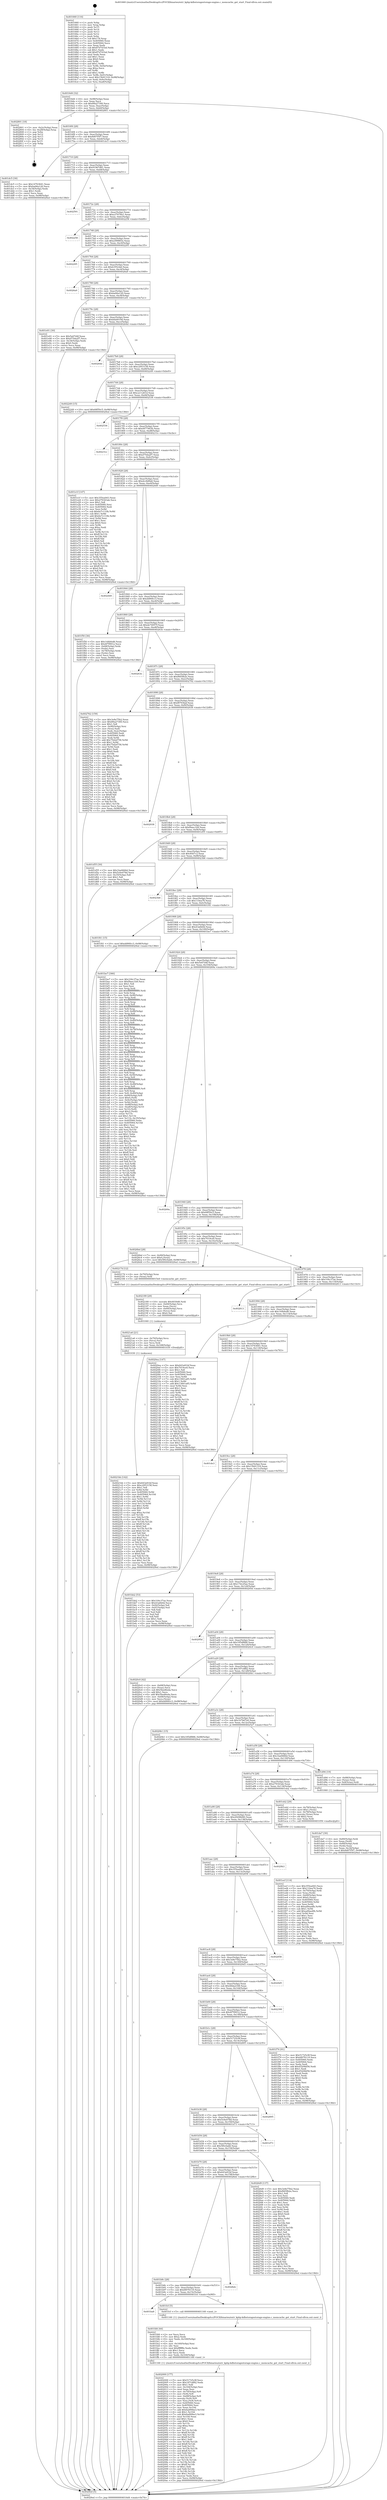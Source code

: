 digraph "0x401660" {
  label = "0x401660 (/mnt/c/Users/mathe/Desktop/tcc/POCII/binaries/extr_kphp-kdbstoragestorage-engine.c_memcache_get_start_Final-ollvm.out::main(0))"
  labelloc = "t"
  node[shape=record]

  Entry [label="",width=0.3,height=0.3,shape=circle,fillcolor=black,style=filled]
  "0x4016d4" [label="{
     0x4016d4 [32]\l
     | [instrs]\l
     &nbsp;&nbsp;0x4016d4 \<+6\>: mov -0x98(%rbp),%eax\l
     &nbsp;&nbsp;0x4016da \<+2\>: mov %eax,%ecx\l
     &nbsp;&nbsp;0x4016dc \<+6\>: sub $0x89a27300,%ecx\l
     &nbsp;&nbsp;0x4016e2 \<+6\>: mov %eax,-0xac(%rbp)\l
     &nbsp;&nbsp;0x4016e8 \<+6\>: mov %ecx,-0xb0(%rbp)\l
     &nbsp;&nbsp;0x4016ee \<+6\>: je 0000000000402801 \<main+0x11a1\>\l
  }"]
  "0x402801" [label="{
     0x402801 [18]\l
     | [instrs]\l
     &nbsp;&nbsp;0x402801 \<+3\>: mov -0x2c(%rbp),%eax\l
     &nbsp;&nbsp;0x402804 \<+4\>: lea -0x28(%rbp),%rsp\l
     &nbsp;&nbsp;0x402808 \<+1\>: pop %rbx\l
     &nbsp;&nbsp;0x402809 \<+2\>: pop %r12\l
     &nbsp;&nbsp;0x40280b \<+2\>: pop %r13\l
     &nbsp;&nbsp;0x40280d \<+2\>: pop %r14\l
     &nbsp;&nbsp;0x40280f \<+2\>: pop %r15\l
     &nbsp;&nbsp;0x402811 \<+1\>: pop %rbp\l
     &nbsp;&nbsp;0x402812 \<+1\>: ret\l
  }"]
  "0x4016f4" [label="{
     0x4016f4 [28]\l
     | [instrs]\l
     &nbsp;&nbsp;0x4016f4 \<+5\>: jmp 00000000004016f9 \<main+0x99\>\l
     &nbsp;&nbsp;0x4016f9 \<+6\>: mov -0xac(%rbp),%eax\l
     &nbsp;&nbsp;0x4016ff \<+5\>: sub $0x8d07f5f7,%eax\l
     &nbsp;&nbsp;0x401704 \<+6\>: mov %eax,-0xb4(%rbp)\l
     &nbsp;&nbsp;0x40170a \<+6\>: je 0000000000401dc5 \<main+0x765\>\l
  }"]
  Exit [label="",width=0.3,height=0.3,shape=circle,fillcolor=black,style=filled,peripheries=2]
  "0x401dc5" [label="{
     0x401dc5 [30]\l
     | [instrs]\l
     &nbsp;&nbsp;0x401dc5 \<+5\>: mov $0x14763641,%eax\l
     &nbsp;&nbsp;0x401dca \<+5\>: mov $0xba06a120,%ecx\l
     &nbsp;&nbsp;0x401dcf \<+3\>: mov -0x34(%rbp),%edx\l
     &nbsp;&nbsp;0x401dd2 \<+3\>: cmp $0x1,%edx\l
     &nbsp;&nbsp;0x401dd5 \<+3\>: cmovl %ecx,%eax\l
     &nbsp;&nbsp;0x401dd8 \<+6\>: mov %eax,-0x98(%rbp)\l
     &nbsp;&nbsp;0x401dde \<+5\>: jmp 00000000004029ed \<main+0x138d\>\l
  }"]
  "0x401710" [label="{
     0x401710 [28]\l
     | [instrs]\l
     &nbsp;&nbsp;0x401710 \<+5\>: jmp 0000000000401715 \<main+0xb5\>\l
     &nbsp;&nbsp;0x401715 \<+6\>: mov -0xac(%rbp),%eax\l
     &nbsp;&nbsp;0x40171b \<+5\>: sub $0x91967d81,%eax\l
     &nbsp;&nbsp;0x401720 \<+6\>: mov %eax,-0xb8(%rbp)\l
     &nbsp;&nbsp;0x401726 \<+6\>: je 0000000000402591 \<main+0xf31\>\l
  }"]
  "0x4021bb" [label="{
     0x4021bb [142]\l
     | [instrs]\l
     &nbsp;&nbsp;0x4021bb \<+5\>: mov $0x643e81bf,%eax\l
     &nbsp;&nbsp;0x4021c0 \<+5\>: mov $0xc2953158,%esi\l
     &nbsp;&nbsp;0x4021c5 \<+2\>: mov $0x1,%dl\l
     &nbsp;&nbsp;0x4021c7 \<+3\>: xor %r8d,%r8d\l
     &nbsp;&nbsp;0x4021ca \<+8\>: mov 0x405060,%r9d\l
     &nbsp;&nbsp;0x4021d2 \<+8\>: mov 0x405064,%r10d\l
     &nbsp;&nbsp;0x4021da \<+4\>: sub $0x1,%r8d\l
     &nbsp;&nbsp;0x4021de \<+3\>: mov %r9d,%r11d\l
     &nbsp;&nbsp;0x4021e1 \<+3\>: add %r8d,%r11d\l
     &nbsp;&nbsp;0x4021e4 \<+4\>: imul %r11d,%r9d\l
     &nbsp;&nbsp;0x4021e8 \<+4\>: and $0x1,%r9d\l
     &nbsp;&nbsp;0x4021ec \<+4\>: cmp $0x0,%r9d\l
     &nbsp;&nbsp;0x4021f0 \<+3\>: sete %bl\l
     &nbsp;&nbsp;0x4021f3 \<+4\>: cmp $0xa,%r10d\l
     &nbsp;&nbsp;0x4021f7 \<+4\>: setl %r14b\l
     &nbsp;&nbsp;0x4021fb \<+3\>: mov %bl,%r15b\l
     &nbsp;&nbsp;0x4021fe \<+4\>: xor $0xff,%r15b\l
     &nbsp;&nbsp;0x402202 \<+3\>: mov %r14b,%r12b\l
     &nbsp;&nbsp;0x402205 \<+4\>: xor $0xff,%r12b\l
     &nbsp;&nbsp;0x402209 \<+3\>: xor $0x0,%dl\l
     &nbsp;&nbsp;0x40220c \<+3\>: mov %r15b,%r13b\l
     &nbsp;&nbsp;0x40220f \<+4\>: and $0x0,%r13b\l
     &nbsp;&nbsp;0x402213 \<+2\>: and %dl,%bl\l
     &nbsp;&nbsp;0x402215 \<+3\>: mov %r12b,%cl\l
     &nbsp;&nbsp;0x402218 \<+3\>: and $0x0,%cl\l
     &nbsp;&nbsp;0x40221b \<+3\>: and %dl,%r14b\l
     &nbsp;&nbsp;0x40221e \<+3\>: or %bl,%r13b\l
     &nbsp;&nbsp;0x402221 \<+3\>: or %r14b,%cl\l
     &nbsp;&nbsp;0x402224 \<+3\>: xor %cl,%r13b\l
     &nbsp;&nbsp;0x402227 \<+3\>: or %r12b,%r15b\l
     &nbsp;&nbsp;0x40222a \<+4\>: xor $0xff,%r15b\l
     &nbsp;&nbsp;0x40222e \<+3\>: or $0x0,%dl\l
     &nbsp;&nbsp;0x402231 \<+3\>: and %dl,%r15b\l
     &nbsp;&nbsp;0x402234 \<+3\>: or %r15b,%r13b\l
     &nbsp;&nbsp;0x402237 \<+4\>: test $0x1,%r13b\l
     &nbsp;&nbsp;0x40223b \<+3\>: cmovne %esi,%eax\l
     &nbsp;&nbsp;0x40223e \<+6\>: mov %eax,-0x98(%rbp)\l
     &nbsp;&nbsp;0x402244 \<+5\>: jmp 00000000004029ed \<main+0x138d\>\l
  }"]
  "0x402591" [label="{
     0x402591\l
  }", style=dashed]
  "0x40172c" [label="{
     0x40172c [28]\l
     | [instrs]\l
     &nbsp;&nbsp;0x40172c \<+5\>: jmp 0000000000401731 \<main+0xd1\>\l
     &nbsp;&nbsp;0x401731 \<+6\>: mov -0xac(%rbp),%eax\l
     &nbsp;&nbsp;0x401737 \<+5\>: sub $0xa37678a1,%eax\l
     &nbsp;&nbsp;0x40173c \<+6\>: mov %eax,-0xbc(%rbp)\l
     &nbsp;&nbsp;0x401742 \<+6\>: je 0000000000402258 \<main+0xbf8\>\l
  }"]
  "0x4021a6" [label="{
     0x4021a6 [21]\l
     | [instrs]\l
     &nbsp;&nbsp;0x4021a6 \<+4\>: mov -0x70(%rbp),%rcx\l
     &nbsp;&nbsp;0x4021aa \<+3\>: mov (%rcx),%rcx\l
     &nbsp;&nbsp;0x4021ad \<+3\>: mov %rcx,%rdi\l
     &nbsp;&nbsp;0x4021b0 \<+6\>: mov %eax,-0x168(%rbp)\l
     &nbsp;&nbsp;0x4021b6 \<+5\>: call 0000000000401030 \<free@plt\>\l
     | [calls]\l
     &nbsp;&nbsp;0x401030 \{1\} (unknown)\l
  }"]
  "0x402258" [label="{
     0x402258\l
  }", style=dashed]
  "0x401748" [label="{
     0x401748 [28]\l
     | [instrs]\l
     &nbsp;&nbsp;0x401748 \<+5\>: jmp 000000000040174d \<main+0xed\>\l
     &nbsp;&nbsp;0x40174d \<+6\>: mov -0xac(%rbp),%eax\l
     &nbsp;&nbsp;0x401753 \<+5\>: sub $0xa5f9883e,%eax\l
     &nbsp;&nbsp;0x401758 \<+6\>: mov %eax,-0xc0(%rbp)\l
     &nbsp;&nbsp;0x40175e \<+6\>: je 0000000000402295 \<main+0xc35\>\l
  }"]
  "0x402189" [label="{
     0x402189 [29]\l
     | [instrs]\l
     &nbsp;&nbsp;0x402189 \<+10\>: movabs $0x4030d6,%rdi\l
     &nbsp;&nbsp;0x402193 \<+4\>: mov -0x60(%rbp),%rcx\l
     &nbsp;&nbsp;0x402197 \<+2\>: mov %eax,(%rcx)\l
     &nbsp;&nbsp;0x402199 \<+4\>: mov -0x60(%rbp),%rcx\l
     &nbsp;&nbsp;0x40219d \<+2\>: mov (%rcx),%esi\l
     &nbsp;&nbsp;0x40219f \<+2\>: mov $0x0,%al\l
     &nbsp;&nbsp;0x4021a1 \<+5\>: call 0000000000401040 \<printf@plt\>\l
     | [calls]\l
     &nbsp;&nbsp;0x401040 \{1\} (unknown)\l
  }"]
  "0x402295" [label="{
     0x402295\l
  }", style=dashed]
  "0x401764" [label="{
     0x401764 [28]\l
     | [instrs]\l
     &nbsp;&nbsp;0x401764 \<+5\>: jmp 0000000000401769 \<main+0x109\>\l
     &nbsp;&nbsp;0x401769 \<+6\>: mov -0xac(%rbp),%eax\l
     &nbsp;&nbsp;0x40176f \<+5\>: sub $0xb355cfa6,%eax\l
     &nbsp;&nbsp;0x401774 \<+6\>: mov %eax,-0xc4(%rbp)\l
     &nbsp;&nbsp;0x40177a \<+6\>: je 00000000004026a9 \<main+0x1049\>\l
  }"]
  "0x402000" [label="{
     0x402000 [177]\l
     | [instrs]\l
     &nbsp;&nbsp;0x402000 \<+5\>: mov $0x51725c9f,%ecx\l
     &nbsp;&nbsp;0x402005 \<+5\>: mov $0x187cdf82,%edx\l
     &nbsp;&nbsp;0x40200a \<+3\>: mov $0x1,%dil\l
     &nbsp;&nbsp;0x40200d \<+6\>: mov -0x164(%rbp),%esi\l
     &nbsp;&nbsp;0x402013 \<+3\>: imul %eax,%esi\l
     &nbsp;&nbsp;0x402016 \<+4\>: mov -0x70(%rbp),%r8\l
     &nbsp;&nbsp;0x40201a \<+3\>: mov (%r8),%r8\l
     &nbsp;&nbsp;0x40201d \<+4\>: mov -0x68(%rbp),%r9\l
     &nbsp;&nbsp;0x402021 \<+3\>: movslq (%r9),%r9\l
     &nbsp;&nbsp;0x402024 \<+4\>: mov %esi,(%r8,%r9,4)\l
     &nbsp;&nbsp;0x402028 \<+7\>: mov 0x405060,%eax\l
     &nbsp;&nbsp;0x40202f \<+7\>: mov 0x405064,%esi\l
     &nbsp;&nbsp;0x402036 \<+3\>: mov %eax,%r10d\l
     &nbsp;&nbsp;0x402039 \<+7\>: add $0x6ad90be3,%r10d\l
     &nbsp;&nbsp;0x402040 \<+4\>: sub $0x1,%r10d\l
     &nbsp;&nbsp;0x402044 \<+7\>: sub $0x6ad90be3,%r10d\l
     &nbsp;&nbsp;0x40204b \<+4\>: imul %r10d,%eax\l
     &nbsp;&nbsp;0x40204f \<+3\>: and $0x1,%eax\l
     &nbsp;&nbsp;0x402052 \<+3\>: cmp $0x0,%eax\l
     &nbsp;&nbsp;0x402055 \<+4\>: sete %r11b\l
     &nbsp;&nbsp;0x402059 \<+3\>: cmp $0xa,%esi\l
     &nbsp;&nbsp;0x40205c \<+3\>: setl %bl\l
     &nbsp;&nbsp;0x40205f \<+3\>: mov %r11b,%r14b\l
     &nbsp;&nbsp;0x402062 \<+4\>: xor $0xff,%r14b\l
     &nbsp;&nbsp;0x402066 \<+3\>: mov %bl,%r15b\l
     &nbsp;&nbsp;0x402069 \<+4\>: xor $0xff,%r15b\l
     &nbsp;&nbsp;0x40206d \<+4\>: xor $0x1,%dil\l
     &nbsp;&nbsp;0x402071 \<+3\>: mov %r14b,%r12b\l
     &nbsp;&nbsp;0x402074 \<+4\>: and $0xff,%r12b\l
     &nbsp;&nbsp;0x402078 \<+3\>: and %dil,%r11b\l
     &nbsp;&nbsp;0x40207b \<+3\>: mov %r15b,%r13b\l
     &nbsp;&nbsp;0x40207e \<+4\>: and $0xff,%r13b\l
     &nbsp;&nbsp;0x402082 \<+3\>: and %dil,%bl\l
     &nbsp;&nbsp;0x402085 \<+3\>: or %r11b,%r12b\l
     &nbsp;&nbsp;0x402088 \<+3\>: or %bl,%r13b\l
     &nbsp;&nbsp;0x40208b \<+3\>: xor %r13b,%r12b\l
     &nbsp;&nbsp;0x40208e \<+3\>: or %r15b,%r14b\l
     &nbsp;&nbsp;0x402091 \<+4\>: xor $0xff,%r14b\l
     &nbsp;&nbsp;0x402095 \<+4\>: or $0x1,%dil\l
     &nbsp;&nbsp;0x402099 \<+3\>: and %dil,%r14b\l
     &nbsp;&nbsp;0x40209c \<+3\>: or %r14b,%r12b\l
     &nbsp;&nbsp;0x40209f \<+4\>: test $0x1,%r12b\l
     &nbsp;&nbsp;0x4020a3 \<+3\>: cmovne %edx,%ecx\l
     &nbsp;&nbsp;0x4020a6 \<+6\>: mov %ecx,-0x98(%rbp)\l
     &nbsp;&nbsp;0x4020ac \<+5\>: jmp 00000000004029ed \<main+0x138d\>\l
  }"]
  "0x4026a9" [label="{
     0x4026a9\l
  }", style=dashed]
  "0x401780" [label="{
     0x401780 [28]\l
     | [instrs]\l
     &nbsp;&nbsp;0x401780 \<+5\>: jmp 0000000000401785 \<main+0x125\>\l
     &nbsp;&nbsp;0x401785 \<+6\>: mov -0xac(%rbp),%eax\l
     &nbsp;&nbsp;0x40178b \<+5\>: sub $0xba06a120,%eax\l
     &nbsp;&nbsp;0x401790 \<+6\>: mov %eax,-0xc8(%rbp)\l
     &nbsp;&nbsp;0x401796 \<+6\>: je 0000000000401e01 \<main+0x7a1\>\l
  }"]
  "0x401fd4" [label="{
     0x401fd4 [44]\l
     | [instrs]\l
     &nbsp;&nbsp;0x401fd4 \<+2\>: xor %ecx,%ecx\l
     &nbsp;&nbsp;0x401fd6 \<+5\>: mov $0x2,%edx\l
     &nbsp;&nbsp;0x401fdb \<+6\>: mov %edx,-0x160(%rbp)\l
     &nbsp;&nbsp;0x401fe1 \<+1\>: cltd\l
     &nbsp;&nbsp;0x401fe2 \<+6\>: mov -0x160(%rbp),%esi\l
     &nbsp;&nbsp;0x401fe8 \<+2\>: idiv %esi\l
     &nbsp;&nbsp;0x401fea \<+6\>: imul $0xfffffffe,%edx,%edx\l
     &nbsp;&nbsp;0x401ff0 \<+3\>: sub $0x1,%ecx\l
     &nbsp;&nbsp;0x401ff3 \<+2\>: sub %ecx,%edx\l
     &nbsp;&nbsp;0x401ff5 \<+6\>: mov %edx,-0x164(%rbp)\l
     &nbsp;&nbsp;0x401ffb \<+5\>: call 0000000000401160 \<next_i\>\l
     | [calls]\l
     &nbsp;&nbsp;0x401160 \{1\} (/mnt/c/Users/mathe/Desktop/tcc/POCII/binaries/extr_kphp-kdbstoragestorage-engine.c_memcache_get_start_Final-ollvm.out::next_i)\l
  }"]
  "0x401e01" [label="{
     0x401e01 [30]\l
     | [instrs]\l
     &nbsp;&nbsp;0x401e01 \<+5\>: mov $0x5e67d4f,%eax\l
     &nbsp;&nbsp;0x401e06 \<+5\>: mov $0xd75da2f7,%ecx\l
     &nbsp;&nbsp;0x401e0b \<+3\>: mov -0x34(%rbp),%edx\l
     &nbsp;&nbsp;0x401e0e \<+3\>: cmp $0x0,%edx\l
     &nbsp;&nbsp;0x401e11 \<+3\>: cmove %ecx,%eax\l
     &nbsp;&nbsp;0x401e14 \<+6\>: mov %eax,-0x98(%rbp)\l
     &nbsp;&nbsp;0x401e1a \<+5\>: jmp 00000000004029ed \<main+0x138d\>\l
  }"]
  "0x40179c" [label="{
     0x40179c [28]\l
     | [instrs]\l
     &nbsp;&nbsp;0x40179c \<+5\>: jmp 00000000004017a1 \<main+0x141\>\l
     &nbsp;&nbsp;0x4017a1 \<+6\>: mov -0xac(%rbp),%eax\l
     &nbsp;&nbsp;0x4017a7 \<+5\>: sub $0xbfa0019d,%eax\l
     &nbsp;&nbsp;0x4017ac \<+6\>: mov %eax,-0xcc(%rbp)\l
     &nbsp;&nbsp;0x4017b2 \<+6\>: je 000000000040264d \<main+0xfed\>\l
  }"]
  "0x401ba8" [label="{
     0x401ba8\l
  }", style=dashed]
  "0x40264d" [label="{
     0x40264d\l
  }", style=dashed]
  "0x4017b8" [label="{
     0x4017b8 [28]\l
     | [instrs]\l
     &nbsp;&nbsp;0x4017b8 \<+5\>: jmp 00000000004017bd \<main+0x15d\>\l
     &nbsp;&nbsp;0x4017bd \<+6\>: mov -0xac(%rbp),%eax\l
     &nbsp;&nbsp;0x4017c3 \<+5\>: sub $0xc2953158,%eax\l
     &nbsp;&nbsp;0x4017c8 \<+6\>: mov %eax,-0xd0(%rbp)\l
     &nbsp;&nbsp;0x4017ce \<+6\>: je 0000000000402249 \<main+0xbe9\>\l
  }"]
  "0x401fcf" [label="{
     0x401fcf [5]\l
     | [instrs]\l
     &nbsp;&nbsp;0x401fcf \<+5\>: call 0000000000401160 \<next_i\>\l
     | [calls]\l
     &nbsp;&nbsp;0x401160 \{1\} (/mnt/c/Users/mathe/Desktop/tcc/POCII/binaries/extr_kphp-kdbstoragestorage-engine.c_memcache_get_start_Final-ollvm.out::next_i)\l
  }"]
  "0x402249" [label="{
     0x402249 [15]\l
     | [instrs]\l
     &nbsp;&nbsp;0x402249 \<+10\>: movl $0x68f50c5,-0x98(%rbp)\l
     &nbsp;&nbsp;0x402253 \<+5\>: jmp 00000000004029ed \<main+0x138d\>\l
  }"]
  "0x4017d4" [label="{
     0x4017d4 [28]\l
     | [instrs]\l
     &nbsp;&nbsp;0x4017d4 \<+5\>: jmp 00000000004017d9 \<main+0x179\>\l
     &nbsp;&nbsp;0x4017d9 \<+6\>: mov -0xac(%rbp),%eax\l
     &nbsp;&nbsp;0x4017df \<+5\>: sub $0xca11261d,%eax\l
     &nbsp;&nbsp;0x4017e4 \<+6\>: mov %eax,-0xd4(%rbp)\l
     &nbsp;&nbsp;0x4017ea \<+6\>: je 0000000000402536 \<main+0xed6\>\l
  }"]
  "0x401b8c" [label="{
     0x401b8c [28]\l
     | [instrs]\l
     &nbsp;&nbsp;0x401b8c \<+5\>: jmp 0000000000401b91 \<main+0x531\>\l
     &nbsp;&nbsp;0x401b91 \<+6\>: mov -0xac(%rbp),%eax\l
     &nbsp;&nbsp;0x401b97 \<+5\>: sub $0x6f076119,%eax\l
     &nbsp;&nbsp;0x401b9c \<+6\>: mov %eax,-0x15c(%rbp)\l
     &nbsp;&nbsp;0x401ba2 \<+6\>: je 0000000000401fcf \<main+0x96f\>\l
  }"]
  "0x402536" [label="{
     0x402536\l
  }", style=dashed]
  "0x4017f0" [label="{
     0x4017f0 [28]\l
     | [instrs]\l
     &nbsp;&nbsp;0x4017f0 \<+5\>: jmp 00000000004017f5 \<main+0x195\>\l
     &nbsp;&nbsp;0x4017f5 \<+6\>: mov -0xac(%rbp),%eax\l
     &nbsp;&nbsp;0x4017fb \<+5\>: sub $0xd477463b,%eax\l
     &nbsp;&nbsp;0x401800 \<+6\>: mov %eax,-0xd8(%rbp)\l
     &nbsp;&nbsp;0x401806 \<+6\>: je 000000000040231e \<main+0xcbe\>\l
  }"]
  "0x4028eb" [label="{
     0x4028eb\l
  }", style=dashed]
  "0x40231e" [label="{
     0x40231e\l
  }", style=dashed]
  "0x40180c" [label="{
     0x40180c [28]\l
     | [instrs]\l
     &nbsp;&nbsp;0x40180c \<+5\>: jmp 0000000000401811 \<main+0x1b1\>\l
     &nbsp;&nbsp;0x401811 \<+6\>: mov -0xac(%rbp),%eax\l
     &nbsp;&nbsp;0x401817 \<+5\>: sub $0xd75da2f7,%eax\l
     &nbsp;&nbsp;0x40181c \<+6\>: mov %eax,-0xdc(%rbp)\l
     &nbsp;&nbsp;0x401822 \<+6\>: je 0000000000401e1f \<main+0x7bf\>\l
  }"]
  "0x401b70" [label="{
     0x401b70 [28]\l
     | [instrs]\l
     &nbsp;&nbsp;0x401b70 \<+5\>: jmp 0000000000401b75 \<main+0x515\>\l
     &nbsp;&nbsp;0x401b75 \<+6\>: mov -0xac(%rbp),%eax\l
     &nbsp;&nbsp;0x401b7b \<+5\>: sub $0x643e81bf,%eax\l
     &nbsp;&nbsp;0x401b80 \<+6\>: mov %eax,-0x158(%rbp)\l
     &nbsp;&nbsp;0x401b86 \<+6\>: je 00000000004028eb \<main+0x128b\>\l
  }"]
  "0x401e1f" [label="{
     0x401e1f [147]\l
     | [instrs]\l
     &nbsp;&nbsp;0x401e1f \<+5\>: mov $0x355ea043,%eax\l
     &nbsp;&nbsp;0x401e24 \<+5\>: mov $0x279343ab,%ecx\l
     &nbsp;&nbsp;0x401e29 \<+2\>: mov $0x1,%dl\l
     &nbsp;&nbsp;0x401e2b \<+7\>: mov 0x405060,%esi\l
     &nbsp;&nbsp;0x401e32 \<+7\>: mov 0x405064,%edi\l
     &nbsp;&nbsp;0x401e39 \<+3\>: mov %esi,%r8d\l
     &nbsp;&nbsp;0x401e3c \<+7\>: sub $0x6e7c110b,%r8d\l
     &nbsp;&nbsp;0x401e43 \<+4\>: sub $0x1,%r8d\l
     &nbsp;&nbsp;0x401e47 \<+7\>: add $0x6e7c110b,%r8d\l
     &nbsp;&nbsp;0x401e4e \<+4\>: imul %r8d,%esi\l
     &nbsp;&nbsp;0x401e52 \<+3\>: and $0x1,%esi\l
     &nbsp;&nbsp;0x401e55 \<+3\>: cmp $0x0,%esi\l
     &nbsp;&nbsp;0x401e58 \<+4\>: sete %r9b\l
     &nbsp;&nbsp;0x401e5c \<+3\>: cmp $0xa,%edi\l
     &nbsp;&nbsp;0x401e5f \<+4\>: setl %r10b\l
     &nbsp;&nbsp;0x401e63 \<+3\>: mov %r9b,%r11b\l
     &nbsp;&nbsp;0x401e66 \<+4\>: xor $0xff,%r11b\l
     &nbsp;&nbsp;0x401e6a \<+3\>: mov %r10b,%bl\l
     &nbsp;&nbsp;0x401e6d \<+3\>: xor $0xff,%bl\l
     &nbsp;&nbsp;0x401e70 \<+3\>: xor $0x0,%dl\l
     &nbsp;&nbsp;0x401e73 \<+3\>: mov %r11b,%r14b\l
     &nbsp;&nbsp;0x401e76 \<+4\>: and $0x0,%r14b\l
     &nbsp;&nbsp;0x401e7a \<+3\>: and %dl,%r9b\l
     &nbsp;&nbsp;0x401e7d \<+3\>: mov %bl,%r15b\l
     &nbsp;&nbsp;0x401e80 \<+4\>: and $0x0,%r15b\l
     &nbsp;&nbsp;0x401e84 \<+3\>: and %dl,%r10b\l
     &nbsp;&nbsp;0x401e87 \<+3\>: or %r9b,%r14b\l
     &nbsp;&nbsp;0x401e8a \<+3\>: or %r10b,%r15b\l
     &nbsp;&nbsp;0x401e8d \<+3\>: xor %r15b,%r14b\l
     &nbsp;&nbsp;0x401e90 \<+3\>: or %bl,%r11b\l
     &nbsp;&nbsp;0x401e93 \<+4\>: xor $0xff,%r11b\l
     &nbsp;&nbsp;0x401e97 \<+3\>: or $0x0,%dl\l
     &nbsp;&nbsp;0x401e9a \<+3\>: and %dl,%r11b\l
     &nbsp;&nbsp;0x401e9d \<+3\>: or %r11b,%r14b\l
     &nbsp;&nbsp;0x401ea0 \<+4\>: test $0x1,%r14b\l
     &nbsp;&nbsp;0x401ea4 \<+3\>: cmovne %ecx,%eax\l
     &nbsp;&nbsp;0x401ea7 \<+6\>: mov %eax,-0x98(%rbp)\l
     &nbsp;&nbsp;0x401ead \<+5\>: jmp 00000000004029ed \<main+0x138d\>\l
  }"]
  "0x401828" [label="{
     0x401828 [28]\l
     | [instrs]\l
     &nbsp;&nbsp;0x401828 \<+5\>: jmp 000000000040182d \<main+0x1cd\>\l
     &nbsp;&nbsp;0x40182d \<+6\>: mov -0xac(%rbp),%eax\l
     &nbsp;&nbsp;0x401833 \<+5\>: sub $0xdcc8d9a6,%eax\l
     &nbsp;&nbsp;0x401838 \<+6\>: mov %eax,-0xe0(%rbp)\l
     &nbsp;&nbsp;0x40183e \<+6\>: je 0000000000402449 \<main+0xde9\>\l
  }"]
  "0x4026d9" [label="{
     0x4026d9 [137]\l
     | [instrs]\l
     &nbsp;&nbsp;0x4026d9 \<+5\>: mov $0x3e8e75b2,%eax\l
     &nbsp;&nbsp;0x4026de \<+5\>: mov $0xf665fb2e,%ecx\l
     &nbsp;&nbsp;0x4026e3 \<+2\>: mov $0x1,%dl\l
     &nbsp;&nbsp;0x4026e5 \<+2\>: xor %esi,%esi\l
     &nbsp;&nbsp;0x4026e7 \<+7\>: mov 0x405060,%edi\l
     &nbsp;&nbsp;0x4026ee \<+8\>: mov 0x405064,%r8d\l
     &nbsp;&nbsp;0x4026f6 \<+3\>: sub $0x1,%esi\l
     &nbsp;&nbsp;0x4026f9 \<+3\>: mov %edi,%r9d\l
     &nbsp;&nbsp;0x4026fc \<+3\>: add %esi,%r9d\l
     &nbsp;&nbsp;0x4026ff \<+4\>: imul %r9d,%edi\l
     &nbsp;&nbsp;0x402703 \<+3\>: and $0x1,%edi\l
     &nbsp;&nbsp;0x402706 \<+3\>: cmp $0x0,%edi\l
     &nbsp;&nbsp;0x402709 \<+4\>: sete %r10b\l
     &nbsp;&nbsp;0x40270d \<+4\>: cmp $0xa,%r8d\l
     &nbsp;&nbsp;0x402711 \<+4\>: setl %r11b\l
     &nbsp;&nbsp;0x402715 \<+3\>: mov %r10b,%bl\l
     &nbsp;&nbsp;0x402718 \<+3\>: xor $0xff,%bl\l
     &nbsp;&nbsp;0x40271b \<+3\>: mov %r11b,%r14b\l
     &nbsp;&nbsp;0x40271e \<+4\>: xor $0xff,%r14b\l
     &nbsp;&nbsp;0x402722 \<+3\>: xor $0x1,%dl\l
     &nbsp;&nbsp;0x402725 \<+3\>: mov %bl,%r15b\l
     &nbsp;&nbsp;0x402728 \<+4\>: and $0xff,%r15b\l
     &nbsp;&nbsp;0x40272c \<+3\>: and %dl,%r10b\l
     &nbsp;&nbsp;0x40272f \<+3\>: mov %r14b,%r12b\l
     &nbsp;&nbsp;0x402732 \<+4\>: and $0xff,%r12b\l
     &nbsp;&nbsp;0x402736 \<+3\>: and %dl,%r11b\l
     &nbsp;&nbsp;0x402739 \<+3\>: or %r10b,%r15b\l
     &nbsp;&nbsp;0x40273c \<+3\>: or %r11b,%r12b\l
     &nbsp;&nbsp;0x40273f \<+3\>: xor %r12b,%r15b\l
     &nbsp;&nbsp;0x402742 \<+3\>: or %r14b,%bl\l
     &nbsp;&nbsp;0x402745 \<+3\>: xor $0xff,%bl\l
     &nbsp;&nbsp;0x402748 \<+3\>: or $0x1,%dl\l
     &nbsp;&nbsp;0x40274b \<+2\>: and %dl,%bl\l
     &nbsp;&nbsp;0x40274d \<+3\>: or %bl,%r15b\l
     &nbsp;&nbsp;0x402750 \<+4\>: test $0x1,%r15b\l
     &nbsp;&nbsp;0x402754 \<+3\>: cmovne %ecx,%eax\l
     &nbsp;&nbsp;0x402757 \<+6\>: mov %eax,-0x98(%rbp)\l
     &nbsp;&nbsp;0x40275d \<+5\>: jmp 00000000004029ed \<main+0x138d\>\l
  }"]
  "0x402449" [label="{
     0x402449\l
  }", style=dashed]
  "0x401844" [label="{
     0x401844 [28]\l
     | [instrs]\l
     &nbsp;&nbsp;0x401844 \<+5\>: jmp 0000000000401849 \<main+0x1e9\>\l
     &nbsp;&nbsp;0x401849 \<+6\>: mov -0xac(%rbp),%eax\l
     &nbsp;&nbsp;0x40184f \<+5\>: sub $0xdd90fcc3,%eax\l
     &nbsp;&nbsp;0x401854 \<+6\>: mov %eax,-0xe4(%rbp)\l
     &nbsp;&nbsp;0x40185a \<+6\>: je 0000000000401f50 \<main+0x8f0\>\l
  }"]
  "0x401b54" [label="{
     0x401b54 [28]\l
     | [instrs]\l
     &nbsp;&nbsp;0x401b54 \<+5\>: jmp 0000000000401b59 \<main+0x4f9\>\l
     &nbsp;&nbsp;0x401b59 \<+6\>: mov -0xac(%rbp),%eax\l
     &nbsp;&nbsp;0x401b5f \<+5\>: sub $0x5f0c0ab6,%eax\l
     &nbsp;&nbsp;0x401b64 \<+6\>: mov %eax,-0x154(%rbp)\l
     &nbsp;&nbsp;0x401b6a \<+6\>: je 00000000004026d9 \<main+0x1079\>\l
  }"]
  "0x401f50" [label="{
     0x401f50 [36]\l
     | [instrs]\l
     &nbsp;&nbsp;0x401f50 \<+5\>: mov $0x144bfed6,%eax\l
     &nbsp;&nbsp;0x401f55 \<+5\>: mov $0x4f7f9912,%ecx\l
     &nbsp;&nbsp;0x401f5a \<+4\>: mov -0x68(%rbp),%rdx\l
     &nbsp;&nbsp;0x401f5e \<+2\>: mov (%rdx),%esi\l
     &nbsp;&nbsp;0x401f60 \<+4\>: mov -0x78(%rbp),%rdx\l
     &nbsp;&nbsp;0x401f64 \<+2\>: cmp (%rdx),%esi\l
     &nbsp;&nbsp;0x401f66 \<+3\>: cmovl %ecx,%eax\l
     &nbsp;&nbsp;0x401f69 \<+6\>: mov %eax,-0x98(%rbp)\l
     &nbsp;&nbsp;0x401f6f \<+5\>: jmp 00000000004029ed \<main+0x138d\>\l
  }"]
  "0x401860" [label="{
     0x401860 [28]\l
     | [instrs]\l
     &nbsp;&nbsp;0x401860 \<+5\>: jmp 0000000000401865 \<main+0x205\>\l
     &nbsp;&nbsp;0x401865 \<+6\>: mov -0xac(%rbp),%eax\l
     &nbsp;&nbsp;0x40186b \<+5\>: sub $0xde74957f,%eax\l
     &nbsp;&nbsp;0x401870 \<+6\>: mov %eax,-0xe8(%rbp)\l
     &nbsp;&nbsp;0x401876 \<+6\>: je 000000000040263e \<main+0xfde\>\l
  }"]
  "0x401d73" [label="{
     0x401d73\l
  }", style=dashed]
  "0x40263e" [label="{
     0x40263e\l
  }", style=dashed]
  "0x40187c" [label="{
     0x40187c [28]\l
     | [instrs]\l
     &nbsp;&nbsp;0x40187c \<+5\>: jmp 0000000000401881 \<main+0x221\>\l
     &nbsp;&nbsp;0x401881 \<+6\>: mov -0xac(%rbp),%eax\l
     &nbsp;&nbsp;0x401887 \<+5\>: sub $0xf665fb2e,%eax\l
     &nbsp;&nbsp;0x40188c \<+6\>: mov %eax,-0xec(%rbp)\l
     &nbsp;&nbsp;0x401892 \<+6\>: je 0000000000402762 \<main+0x1102\>\l
  }"]
  "0x401b38" [label="{
     0x401b38 [28]\l
     | [instrs]\l
     &nbsp;&nbsp;0x401b38 \<+5\>: jmp 0000000000401b3d \<main+0x4dd\>\l
     &nbsp;&nbsp;0x401b3d \<+6\>: mov -0xac(%rbp),%eax\l
     &nbsp;&nbsp;0x401b43 \<+5\>: sub $0x5c6e078d,%eax\l
     &nbsp;&nbsp;0x401b48 \<+6\>: mov %eax,-0x150(%rbp)\l
     &nbsp;&nbsp;0x401b4e \<+6\>: je 0000000000401d73 \<main+0x713\>\l
  }"]
  "0x402762" [label="{
     0x402762 [159]\l
     | [instrs]\l
     &nbsp;&nbsp;0x402762 \<+5\>: mov $0x3e8e75b2,%eax\l
     &nbsp;&nbsp;0x402767 \<+5\>: mov $0x89a27300,%ecx\l
     &nbsp;&nbsp;0x40276c \<+2\>: mov $0x1,%dl\l
     &nbsp;&nbsp;0x40276e \<+7\>: mov -0x90(%rbp),%rsi\l
     &nbsp;&nbsp;0x402775 \<+2\>: mov (%rsi),%edi\l
     &nbsp;&nbsp;0x402777 \<+3\>: mov %edi,-0x2c(%rbp)\l
     &nbsp;&nbsp;0x40277a \<+7\>: mov 0x405060,%edi\l
     &nbsp;&nbsp;0x402781 \<+8\>: mov 0x405064,%r8d\l
     &nbsp;&nbsp;0x402789 \<+3\>: mov %edi,%r9d\l
     &nbsp;&nbsp;0x40278c \<+7\>: add $0x75d2d758,%r9d\l
     &nbsp;&nbsp;0x402793 \<+4\>: sub $0x1,%r9d\l
     &nbsp;&nbsp;0x402797 \<+7\>: sub $0x75d2d758,%r9d\l
     &nbsp;&nbsp;0x40279e \<+4\>: imul %r9d,%edi\l
     &nbsp;&nbsp;0x4027a2 \<+3\>: and $0x1,%edi\l
     &nbsp;&nbsp;0x4027a5 \<+3\>: cmp $0x0,%edi\l
     &nbsp;&nbsp;0x4027a8 \<+4\>: sete %r10b\l
     &nbsp;&nbsp;0x4027ac \<+4\>: cmp $0xa,%r8d\l
     &nbsp;&nbsp;0x4027b0 \<+4\>: setl %r11b\l
     &nbsp;&nbsp;0x4027b4 \<+3\>: mov %r10b,%bl\l
     &nbsp;&nbsp;0x4027b7 \<+3\>: xor $0xff,%bl\l
     &nbsp;&nbsp;0x4027ba \<+3\>: mov %r11b,%r14b\l
     &nbsp;&nbsp;0x4027bd \<+4\>: xor $0xff,%r14b\l
     &nbsp;&nbsp;0x4027c1 \<+3\>: xor $0x0,%dl\l
     &nbsp;&nbsp;0x4027c4 \<+3\>: mov %bl,%r15b\l
     &nbsp;&nbsp;0x4027c7 \<+4\>: and $0x0,%r15b\l
     &nbsp;&nbsp;0x4027cb \<+3\>: and %dl,%r10b\l
     &nbsp;&nbsp;0x4027ce \<+3\>: mov %r14b,%r12b\l
     &nbsp;&nbsp;0x4027d1 \<+4\>: and $0x0,%r12b\l
     &nbsp;&nbsp;0x4027d5 \<+3\>: and %dl,%r11b\l
     &nbsp;&nbsp;0x4027d8 \<+3\>: or %r10b,%r15b\l
     &nbsp;&nbsp;0x4027db \<+3\>: or %r11b,%r12b\l
     &nbsp;&nbsp;0x4027de \<+3\>: xor %r12b,%r15b\l
     &nbsp;&nbsp;0x4027e1 \<+3\>: or %r14b,%bl\l
     &nbsp;&nbsp;0x4027e4 \<+3\>: xor $0xff,%bl\l
     &nbsp;&nbsp;0x4027e7 \<+3\>: or $0x0,%dl\l
     &nbsp;&nbsp;0x4027ea \<+2\>: and %dl,%bl\l
     &nbsp;&nbsp;0x4027ec \<+3\>: or %bl,%r15b\l
     &nbsp;&nbsp;0x4027ef \<+4\>: test $0x1,%r15b\l
     &nbsp;&nbsp;0x4027f3 \<+3\>: cmovne %ecx,%eax\l
     &nbsp;&nbsp;0x4027f6 \<+6\>: mov %eax,-0x98(%rbp)\l
     &nbsp;&nbsp;0x4027fc \<+5\>: jmp 00000000004029ed \<main+0x138d\>\l
  }"]
  "0x401898" [label="{
     0x401898 [28]\l
     | [instrs]\l
     &nbsp;&nbsp;0x401898 \<+5\>: jmp 000000000040189d \<main+0x23d\>\l
     &nbsp;&nbsp;0x40189d \<+6\>: mov -0xac(%rbp),%eax\l
     &nbsp;&nbsp;0x4018a3 \<+5\>: sub $0xf8793baf,%eax\l
     &nbsp;&nbsp;0x4018a8 \<+6\>: mov %eax,-0xf0(%rbp)\l
     &nbsp;&nbsp;0x4018ae \<+6\>: je 0000000000402938 \<main+0x12d8\>\l
  }"]
  "0x402895" [label="{
     0x402895\l
  }", style=dashed]
  "0x402938" [label="{
     0x402938\l
  }", style=dashed]
  "0x4018b4" [label="{
     0x4018b4 [28]\l
     | [instrs]\l
     &nbsp;&nbsp;0x4018b4 \<+5\>: jmp 00000000004018b9 \<main+0x259\>\l
     &nbsp;&nbsp;0x4018b9 \<+6\>: mov -0xac(%rbp),%eax\l
     &nbsp;&nbsp;0x4018bf \<+5\>: sub $0xf9aec1b9,%eax\l
     &nbsp;&nbsp;0x4018c4 \<+6\>: mov %eax,-0xf4(%rbp)\l
     &nbsp;&nbsp;0x4018ca \<+6\>: je 0000000000401d55 \<main+0x6f5\>\l
  }"]
  "0x401b1c" [label="{
     0x401b1c [28]\l
     | [instrs]\l
     &nbsp;&nbsp;0x401b1c \<+5\>: jmp 0000000000401b21 \<main+0x4c1\>\l
     &nbsp;&nbsp;0x401b21 \<+6\>: mov -0xac(%rbp),%eax\l
     &nbsp;&nbsp;0x401b27 \<+5\>: sub $0x51725c9f,%eax\l
     &nbsp;&nbsp;0x401b2c \<+6\>: mov %eax,-0x14c(%rbp)\l
     &nbsp;&nbsp;0x401b32 \<+6\>: je 0000000000402895 \<main+0x1235\>\l
  }"]
  "0x401d55" [label="{
     0x401d55 [30]\l
     | [instrs]\l
     &nbsp;&nbsp;0x401d55 \<+5\>: mov $0x1ba0666d,%eax\l
     &nbsp;&nbsp;0x401d5a \<+5\>: mov $0x5c6e078d,%ecx\l
     &nbsp;&nbsp;0x401d5f \<+3\>: mov -0x35(%rbp),%dl\l
     &nbsp;&nbsp;0x401d62 \<+3\>: test $0x1,%dl\l
     &nbsp;&nbsp;0x401d65 \<+3\>: cmovne %ecx,%eax\l
     &nbsp;&nbsp;0x401d68 \<+6\>: mov %eax,-0x98(%rbp)\l
     &nbsp;&nbsp;0x401d6e \<+5\>: jmp 00000000004029ed \<main+0x138d\>\l
  }"]
  "0x4018d0" [label="{
     0x4018d0 [28]\l
     | [instrs]\l
     &nbsp;&nbsp;0x4018d0 \<+5\>: jmp 00000000004018d5 \<main+0x275\>\l
     &nbsp;&nbsp;0x4018d5 \<+6\>: mov -0xac(%rbp),%eax\l
     &nbsp;&nbsp;0x4018db \<+5\>: sub $0x40d7c3,%eax\l
     &nbsp;&nbsp;0x4018e0 \<+6\>: mov %eax,-0xf8(%rbp)\l
     &nbsp;&nbsp;0x4018e6 \<+6\>: je 00000000004023b6 \<main+0xd56\>\l
  }"]
  "0x401f74" [label="{
     0x401f74 [91]\l
     | [instrs]\l
     &nbsp;&nbsp;0x401f74 \<+5\>: mov $0x51725c9f,%eax\l
     &nbsp;&nbsp;0x401f79 \<+5\>: mov $0x6f076119,%ecx\l
     &nbsp;&nbsp;0x401f7e \<+7\>: mov 0x405060,%edx\l
     &nbsp;&nbsp;0x401f85 \<+7\>: mov 0x405064,%esi\l
     &nbsp;&nbsp;0x401f8c \<+2\>: mov %edx,%edi\l
     &nbsp;&nbsp;0x401f8e \<+6\>: add $0x45208d56,%edi\l
     &nbsp;&nbsp;0x401f94 \<+3\>: sub $0x1,%edi\l
     &nbsp;&nbsp;0x401f97 \<+6\>: sub $0x45208d56,%edi\l
     &nbsp;&nbsp;0x401f9d \<+3\>: imul %edi,%edx\l
     &nbsp;&nbsp;0x401fa0 \<+3\>: and $0x1,%edx\l
     &nbsp;&nbsp;0x401fa3 \<+3\>: cmp $0x0,%edx\l
     &nbsp;&nbsp;0x401fa6 \<+4\>: sete %r8b\l
     &nbsp;&nbsp;0x401faa \<+3\>: cmp $0xa,%esi\l
     &nbsp;&nbsp;0x401fad \<+4\>: setl %r9b\l
     &nbsp;&nbsp;0x401fb1 \<+3\>: mov %r8b,%r10b\l
     &nbsp;&nbsp;0x401fb4 \<+3\>: and %r9b,%r10b\l
     &nbsp;&nbsp;0x401fb7 \<+3\>: xor %r9b,%r8b\l
     &nbsp;&nbsp;0x401fba \<+3\>: or %r8b,%r10b\l
     &nbsp;&nbsp;0x401fbd \<+4\>: test $0x1,%r10b\l
     &nbsp;&nbsp;0x401fc1 \<+3\>: cmovne %ecx,%eax\l
     &nbsp;&nbsp;0x401fc4 \<+6\>: mov %eax,-0x98(%rbp)\l
     &nbsp;&nbsp;0x401fca \<+5\>: jmp 00000000004029ed \<main+0x138d\>\l
  }"]
  "0x4023b6" [label="{
     0x4023b6\l
  }", style=dashed]
  "0x4018ec" [label="{
     0x4018ec [28]\l
     | [instrs]\l
     &nbsp;&nbsp;0x4018ec \<+5\>: jmp 00000000004018f1 \<main+0x291\>\l
     &nbsp;&nbsp;0x4018f1 \<+6\>: mov -0xac(%rbp),%eax\l
     &nbsp;&nbsp;0x4018f7 \<+5\>: sub $0x110ea76,%eax\l
     &nbsp;&nbsp;0x4018fc \<+6\>: mov %eax,-0xfc(%rbp)\l
     &nbsp;&nbsp;0x401902 \<+6\>: je 0000000000401f41 \<main+0x8e1\>\l
  }"]
  "0x401b00" [label="{
     0x401b00 [28]\l
     | [instrs]\l
     &nbsp;&nbsp;0x401b00 \<+5\>: jmp 0000000000401b05 \<main+0x4a5\>\l
     &nbsp;&nbsp;0x401b05 \<+6\>: mov -0xac(%rbp),%eax\l
     &nbsp;&nbsp;0x401b0b \<+5\>: sub $0x4f7f9912,%eax\l
     &nbsp;&nbsp;0x401b10 \<+6\>: mov %eax,-0x148(%rbp)\l
     &nbsp;&nbsp;0x401b16 \<+6\>: je 0000000000401f74 \<main+0x914\>\l
  }"]
  "0x401f41" [label="{
     0x401f41 [15]\l
     | [instrs]\l
     &nbsp;&nbsp;0x401f41 \<+10\>: movl $0xdd90fcc3,-0x98(%rbp)\l
     &nbsp;&nbsp;0x401f4b \<+5\>: jmp 00000000004029ed \<main+0x138d\>\l
  }"]
  "0x401908" [label="{
     0x401908 [28]\l
     | [instrs]\l
     &nbsp;&nbsp;0x401908 \<+5\>: jmp 000000000040190d \<main+0x2ad\>\l
     &nbsp;&nbsp;0x40190d \<+6\>: mov -0xac(%rbp),%eax\l
     &nbsp;&nbsp;0x401913 \<+5\>: sub $0x43a6b0d,%eax\l
     &nbsp;&nbsp;0x401918 \<+6\>: mov %eax,-0x100(%rbp)\l
     &nbsp;&nbsp;0x40191e \<+6\>: je 0000000000401be7 \<main+0x587\>\l
  }"]
  "0x402398" [label="{
     0x402398\l
  }", style=dashed]
  "0x401be7" [label="{
     0x401be7 [366]\l
     | [instrs]\l
     &nbsp;&nbsp;0x401be7 \<+5\>: mov $0x104c37ae,%eax\l
     &nbsp;&nbsp;0x401bec \<+5\>: mov $0xf9aec1b9,%ecx\l
     &nbsp;&nbsp;0x401bf1 \<+2\>: mov $0x1,%dl\l
     &nbsp;&nbsp;0x401bf3 \<+2\>: xor %esi,%esi\l
     &nbsp;&nbsp;0x401bf5 \<+3\>: mov %rsp,%rdi\l
     &nbsp;&nbsp;0x401bf8 \<+4\>: add $0xfffffffffffffff0,%rdi\l
     &nbsp;&nbsp;0x401bfc \<+3\>: mov %rdi,%rsp\l
     &nbsp;&nbsp;0x401bff \<+7\>: mov %rdi,-0x90(%rbp)\l
     &nbsp;&nbsp;0x401c06 \<+3\>: mov %rsp,%rdi\l
     &nbsp;&nbsp;0x401c09 \<+4\>: add $0xfffffffffffffff0,%rdi\l
     &nbsp;&nbsp;0x401c0d \<+3\>: mov %rdi,%rsp\l
     &nbsp;&nbsp;0x401c10 \<+3\>: mov %rsp,%r8\l
     &nbsp;&nbsp;0x401c13 \<+4\>: add $0xfffffffffffffff0,%r8\l
     &nbsp;&nbsp;0x401c17 \<+3\>: mov %r8,%rsp\l
     &nbsp;&nbsp;0x401c1a \<+7\>: mov %r8,-0x88(%rbp)\l
     &nbsp;&nbsp;0x401c21 \<+3\>: mov %rsp,%r8\l
     &nbsp;&nbsp;0x401c24 \<+4\>: add $0xfffffffffffffff0,%r8\l
     &nbsp;&nbsp;0x401c28 \<+3\>: mov %r8,%rsp\l
     &nbsp;&nbsp;0x401c2b \<+4\>: mov %r8,-0x80(%rbp)\l
     &nbsp;&nbsp;0x401c2f \<+3\>: mov %rsp,%r8\l
     &nbsp;&nbsp;0x401c32 \<+4\>: add $0xfffffffffffffff0,%r8\l
     &nbsp;&nbsp;0x401c36 \<+3\>: mov %r8,%rsp\l
     &nbsp;&nbsp;0x401c39 \<+4\>: mov %r8,-0x78(%rbp)\l
     &nbsp;&nbsp;0x401c3d \<+3\>: mov %rsp,%r8\l
     &nbsp;&nbsp;0x401c40 \<+4\>: add $0xfffffffffffffff0,%r8\l
     &nbsp;&nbsp;0x401c44 \<+3\>: mov %r8,%rsp\l
     &nbsp;&nbsp;0x401c47 \<+4\>: mov %r8,-0x70(%rbp)\l
     &nbsp;&nbsp;0x401c4b \<+3\>: mov %rsp,%r8\l
     &nbsp;&nbsp;0x401c4e \<+4\>: add $0xfffffffffffffff0,%r8\l
     &nbsp;&nbsp;0x401c52 \<+3\>: mov %r8,%rsp\l
     &nbsp;&nbsp;0x401c55 \<+4\>: mov %r8,-0x68(%rbp)\l
     &nbsp;&nbsp;0x401c59 \<+3\>: mov %rsp,%r8\l
     &nbsp;&nbsp;0x401c5c \<+4\>: add $0xfffffffffffffff0,%r8\l
     &nbsp;&nbsp;0x401c60 \<+3\>: mov %r8,%rsp\l
     &nbsp;&nbsp;0x401c63 \<+4\>: mov %r8,-0x60(%rbp)\l
     &nbsp;&nbsp;0x401c67 \<+3\>: mov %rsp,%r8\l
     &nbsp;&nbsp;0x401c6a \<+4\>: add $0xfffffffffffffff0,%r8\l
     &nbsp;&nbsp;0x401c6e \<+3\>: mov %r8,%rsp\l
     &nbsp;&nbsp;0x401c71 \<+4\>: mov %r8,-0x58(%rbp)\l
     &nbsp;&nbsp;0x401c75 \<+3\>: mov %rsp,%r8\l
     &nbsp;&nbsp;0x401c78 \<+4\>: add $0xfffffffffffffff0,%r8\l
     &nbsp;&nbsp;0x401c7c \<+3\>: mov %r8,%rsp\l
     &nbsp;&nbsp;0x401c7f \<+4\>: mov %r8,-0x50(%rbp)\l
     &nbsp;&nbsp;0x401c83 \<+3\>: mov %rsp,%r8\l
     &nbsp;&nbsp;0x401c86 \<+4\>: add $0xfffffffffffffff0,%r8\l
     &nbsp;&nbsp;0x401c8a \<+3\>: mov %r8,%rsp\l
     &nbsp;&nbsp;0x401c8d \<+4\>: mov %r8,-0x48(%rbp)\l
     &nbsp;&nbsp;0x401c91 \<+3\>: mov %rsp,%r8\l
     &nbsp;&nbsp;0x401c94 \<+4\>: add $0xfffffffffffffff0,%r8\l
     &nbsp;&nbsp;0x401c98 \<+3\>: mov %r8,%rsp\l
     &nbsp;&nbsp;0x401c9b \<+4\>: mov %r8,-0x40(%rbp)\l
     &nbsp;&nbsp;0x401c9f \<+7\>: mov -0x90(%rbp),%r8\l
     &nbsp;&nbsp;0x401ca6 \<+7\>: movl $0x0,(%r8)\l
     &nbsp;&nbsp;0x401cad \<+7\>: mov -0x9c(%rbp),%r9d\l
     &nbsp;&nbsp;0x401cb4 \<+3\>: mov %r9d,(%rdi)\l
     &nbsp;&nbsp;0x401cb7 \<+7\>: mov -0x88(%rbp),%r8\l
     &nbsp;&nbsp;0x401cbe \<+7\>: mov -0xa8(%rbp),%r10\l
     &nbsp;&nbsp;0x401cc5 \<+3\>: mov %r10,(%r8)\l
     &nbsp;&nbsp;0x401cc8 \<+3\>: cmpl $0x2,(%rdi)\l
     &nbsp;&nbsp;0x401ccb \<+4\>: setne %r11b\l
     &nbsp;&nbsp;0x401ccf \<+4\>: and $0x1,%r11b\l
     &nbsp;&nbsp;0x401cd3 \<+4\>: mov %r11b,-0x35(%rbp)\l
     &nbsp;&nbsp;0x401cd7 \<+7\>: mov 0x405060,%ebx\l
     &nbsp;&nbsp;0x401cde \<+8\>: mov 0x405064,%r14d\l
     &nbsp;&nbsp;0x401ce6 \<+3\>: sub $0x1,%esi\l
     &nbsp;&nbsp;0x401ce9 \<+3\>: mov %ebx,%r15d\l
     &nbsp;&nbsp;0x401cec \<+3\>: add %esi,%r15d\l
     &nbsp;&nbsp;0x401cef \<+4\>: imul %r15d,%ebx\l
     &nbsp;&nbsp;0x401cf3 \<+3\>: and $0x1,%ebx\l
     &nbsp;&nbsp;0x401cf6 \<+3\>: cmp $0x0,%ebx\l
     &nbsp;&nbsp;0x401cf9 \<+4\>: sete %r11b\l
     &nbsp;&nbsp;0x401cfd \<+4\>: cmp $0xa,%r14d\l
     &nbsp;&nbsp;0x401d01 \<+4\>: setl %r12b\l
     &nbsp;&nbsp;0x401d05 \<+3\>: mov %r11b,%r13b\l
     &nbsp;&nbsp;0x401d08 \<+4\>: xor $0xff,%r13b\l
     &nbsp;&nbsp;0x401d0c \<+3\>: mov %r12b,%sil\l
     &nbsp;&nbsp;0x401d0f \<+4\>: xor $0xff,%sil\l
     &nbsp;&nbsp;0x401d13 \<+3\>: xor $0x0,%dl\l
     &nbsp;&nbsp;0x401d16 \<+3\>: mov %r13b,%dil\l
     &nbsp;&nbsp;0x401d19 \<+4\>: and $0x0,%dil\l
     &nbsp;&nbsp;0x401d1d \<+3\>: and %dl,%r11b\l
     &nbsp;&nbsp;0x401d20 \<+3\>: mov %sil,%r8b\l
     &nbsp;&nbsp;0x401d23 \<+4\>: and $0x0,%r8b\l
     &nbsp;&nbsp;0x401d27 \<+3\>: and %dl,%r12b\l
     &nbsp;&nbsp;0x401d2a \<+3\>: or %r11b,%dil\l
     &nbsp;&nbsp;0x401d2d \<+3\>: or %r12b,%r8b\l
     &nbsp;&nbsp;0x401d30 \<+3\>: xor %r8b,%dil\l
     &nbsp;&nbsp;0x401d33 \<+3\>: or %sil,%r13b\l
     &nbsp;&nbsp;0x401d36 \<+4\>: xor $0xff,%r13b\l
     &nbsp;&nbsp;0x401d3a \<+3\>: or $0x0,%dl\l
     &nbsp;&nbsp;0x401d3d \<+3\>: and %dl,%r13b\l
     &nbsp;&nbsp;0x401d40 \<+3\>: or %r13b,%dil\l
     &nbsp;&nbsp;0x401d43 \<+4\>: test $0x1,%dil\l
     &nbsp;&nbsp;0x401d47 \<+3\>: cmovne %ecx,%eax\l
     &nbsp;&nbsp;0x401d4a \<+6\>: mov %eax,-0x98(%rbp)\l
     &nbsp;&nbsp;0x401d50 \<+5\>: jmp 00000000004029ed \<main+0x138d\>\l
  }"]
  "0x401924" [label="{
     0x401924 [28]\l
     | [instrs]\l
     &nbsp;&nbsp;0x401924 \<+5\>: jmp 0000000000401929 \<main+0x2c9\>\l
     &nbsp;&nbsp;0x401929 \<+6\>: mov -0xac(%rbp),%eax\l
     &nbsp;&nbsp;0x40192f \<+5\>: sub $0x5e67d4f,%eax\l
     &nbsp;&nbsp;0x401934 \<+6\>: mov %eax,-0x104(%rbp)\l
     &nbsp;&nbsp;0x40193a \<+6\>: je 000000000040269a \<main+0x103a\>\l
  }"]
  "0x401ae4" [label="{
     0x401ae4 [28]\l
     | [instrs]\l
     &nbsp;&nbsp;0x401ae4 \<+5\>: jmp 0000000000401ae9 \<main+0x489\>\l
     &nbsp;&nbsp;0x401ae9 \<+6\>: mov -0xac(%rbp),%eax\l
     &nbsp;&nbsp;0x401aef \<+5\>: sub $0x48da2168,%eax\l
     &nbsp;&nbsp;0x401af4 \<+6\>: mov %eax,-0x144(%rbp)\l
     &nbsp;&nbsp;0x401afa \<+6\>: je 0000000000402398 \<main+0xd38\>\l
  }"]
  "0x40269a" [label="{
     0x40269a\l
  }", style=dashed]
  "0x401940" [label="{
     0x401940 [28]\l
     | [instrs]\l
     &nbsp;&nbsp;0x401940 \<+5\>: jmp 0000000000401945 \<main+0x2e5\>\l
     &nbsp;&nbsp;0x401945 \<+6\>: mov -0xac(%rbp),%eax\l
     &nbsp;&nbsp;0x40194b \<+5\>: sub $0x68f50c5,%eax\l
     &nbsp;&nbsp;0x401950 \<+6\>: mov %eax,-0x108(%rbp)\l
     &nbsp;&nbsp;0x401956 \<+6\>: je 00000000004026bd \<main+0x105d\>\l
  }"]
  "0x4029d5" [label="{
     0x4029d5\l
  }", style=dashed]
  "0x4026bd" [label="{
     0x4026bd [28]\l
     | [instrs]\l
     &nbsp;&nbsp;0x4026bd \<+7\>: mov -0x90(%rbp),%rax\l
     &nbsp;&nbsp;0x4026c4 \<+6\>: movl $0x0,(%rax)\l
     &nbsp;&nbsp;0x4026ca \<+10\>: movl $0x5f0c0ab6,-0x98(%rbp)\l
     &nbsp;&nbsp;0x4026d4 \<+5\>: jmp 00000000004029ed \<main+0x138d\>\l
  }"]
  "0x40195c" [label="{
     0x40195c [28]\l
     | [instrs]\l
     &nbsp;&nbsp;0x40195c \<+5\>: jmp 0000000000401961 \<main+0x301\>\l
     &nbsp;&nbsp;0x401961 \<+6\>: mov -0xac(%rbp),%eax\l
     &nbsp;&nbsp;0x401967 \<+5\>: sub $0x7019ce0,%eax\l
     &nbsp;&nbsp;0x40196c \<+6\>: mov %eax,-0x10c(%rbp)\l
     &nbsp;&nbsp;0x401972 \<+6\>: je 000000000040217d \<main+0xb1d\>\l
  }"]
  "0x401ac8" [label="{
     0x401ac8 [28]\l
     | [instrs]\l
     &nbsp;&nbsp;0x401ac8 \<+5\>: jmp 0000000000401acd \<main+0x46d\>\l
     &nbsp;&nbsp;0x401acd \<+6\>: mov -0xac(%rbp),%eax\l
     &nbsp;&nbsp;0x401ad3 \<+5\>: sub $0x3e8e75b2,%eax\l
     &nbsp;&nbsp;0x401ad8 \<+6\>: mov %eax,-0x140(%rbp)\l
     &nbsp;&nbsp;0x401ade \<+6\>: je 00000000004029d5 \<main+0x1375\>\l
  }"]
  "0x40217d" [label="{
     0x40217d [12]\l
     | [instrs]\l
     &nbsp;&nbsp;0x40217d \<+4\>: mov -0x70(%rbp),%rax\l
     &nbsp;&nbsp;0x402181 \<+3\>: mov (%rax),%rdi\l
     &nbsp;&nbsp;0x402184 \<+5\>: call 00000000004015e0 \<memcache_get_start\>\l
     | [calls]\l
     &nbsp;&nbsp;0x4015e0 \{1\} (/mnt/c/Users/mathe/Desktop/tcc/POCII/binaries/extr_kphp-kdbstoragestorage-engine.c_memcache_get_start_Final-ollvm.out::memcache_get_start)\l
  }"]
  "0x401978" [label="{
     0x401978 [28]\l
     | [instrs]\l
     &nbsp;&nbsp;0x401978 \<+5\>: jmp 000000000040197d \<main+0x31d\>\l
     &nbsp;&nbsp;0x40197d \<+6\>: mov -0xac(%rbp),%eax\l
     &nbsp;&nbsp;0x401983 \<+5\>: sub $0x104c37ae,%eax\l
     &nbsp;&nbsp;0x401988 \<+6\>: mov %eax,-0x110(%rbp)\l
     &nbsp;&nbsp;0x40198e \<+6\>: je 0000000000402813 \<main+0x11b3\>\l
  }"]
  "0x402858" [label="{
     0x402858\l
  }", style=dashed]
  "0x402813" [label="{
     0x402813\l
  }", style=dashed]
  "0x401994" [label="{
     0x401994 [28]\l
     | [instrs]\l
     &nbsp;&nbsp;0x401994 \<+5\>: jmp 0000000000401999 \<main+0x339\>\l
     &nbsp;&nbsp;0x401999 \<+6\>: mov -0xac(%rbp),%eax\l
     &nbsp;&nbsp;0x40199f \<+5\>: sub $0x144bfed6,%eax\l
     &nbsp;&nbsp;0x4019a4 \<+6\>: mov %eax,-0x114(%rbp)\l
     &nbsp;&nbsp;0x4019aa \<+6\>: je 00000000004020ea \<main+0xa8a\>\l
  }"]
  "0x401aac" [label="{
     0x401aac [28]\l
     | [instrs]\l
     &nbsp;&nbsp;0x401aac \<+5\>: jmp 0000000000401ab1 \<main+0x451\>\l
     &nbsp;&nbsp;0x401ab1 \<+6\>: mov -0xac(%rbp),%eax\l
     &nbsp;&nbsp;0x401ab7 \<+5\>: sub $0x355ea043,%eax\l
     &nbsp;&nbsp;0x401abc \<+6\>: mov %eax,-0x13c(%rbp)\l
     &nbsp;&nbsp;0x401ac2 \<+6\>: je 0000000000402858 \<main+0x11f8\>\l
  }"]
  "0x4020ea" [label="{
     0x4020ea [147]\l
     | [instrs]\l
     &nbsp;&nbsp;0x4020ea \<+5\>: mov $0x643e81bf,%eax\l
     &nbsp;&nbsp;0x4020ef \<+5\>: mov $0x7019ce0,%ecx\l
     &nbsp;&nbsp;0x4020f4 \<+2\>: mov $0x1,%dl\l
     &nbsp;&nbsp;0x4020f6 \<+7\>: mov 0x405060,%esi\l
     &nbsp;&nbsp;0x4020fd \<+7\>: mov 0x405064,%edi\l
     &nbsp;&nbsp;0x402104 \<+3\>: mov %esi,%r8d\l
     &nbsp;&nbsp;0x402107 \<+7\>: sub $0x13061a85,%r8d\l
     &nbsp;&nbsp;0x40210e \<+4\>: sub $0x1,%r8d\l
     &nbsp;&nbsp;0x402112 \<+7\>: add $0x13061a85,%r8d\l
     &nbsp;&nbsp;0x402119 \<+4\>: imul %r8d,%esi\l
     &nbsp;&nbsp;0x40211d \<+3\>: and $0x1,%esi\l
     &nbsp;&nbsp;0x402120 \<+3\>: cmp $0x0,%esi\l
     &nbsp;&nbsp;0x402123 \<+4\>: sete %r9b\l
     &nbsp;&nbsp;0x402127 \<+3\>: cmp $0xa,%edi\l
     &nbsp;&nbsp;0x40212a \<+4\>: setl %r10b\l
     &nbsp;&nbsp;0x40212e \<+3\>: mov %r9b,%r11b\l
     &nbsp;&nbsp;0x402131 \<+4\>: xor $0xff,%r11b\l
     &nbsp;&nbsp;0x402135 \<+3\>: mov %r10b,%bl\l
     &nbsp;&nbsp;0x402138 \<+3\>: xor $0xff,%bl\l
     &nbsp;&nbsp;0x40213b \<+3\>: xor $0x1,%dl\l
     &nbsp;&nbsp;0x40213e \<+3\>: mov %r11b,%r14b\l
     &nbsp;&nbsp;0x402141 \<+4\>: and $0xff,%r14b\l
     &nbsp;&nbsp;0x402145 \<+3\>: and %dl,%r9b\l
     &nbsp;&nbsp;0x402148 \<+3\>: mov %bl,%r15b\l
     &nbsp;&nbsp;0x40214b \<+4\>: and $0xff,%r15b\l
     &nbsp;&nbsp;0x40214f \<+3\>: and %dl,%r10b\l
     &nbsp;&nbsp;0x402152 \<+3\>: or %r9b,%r14b\l
     &nbsp;&nbsp;0x402155 \<+3\>: or %r10b,%r15b\l
     &nbsp;&nbsp;0x402158 \<+3\>: xor %r15b,%r14b\l
     &nbsp;&nbsp;0x40215b \<+3\>: or %bl,%r11b\l
     &nbsp;&nbsp;0x40215e \<+4\>: xor $0xff,%r11b\l
     &nbsp;&nbsp;0x402162 \<+3\>: or $0x1,%dl\l
     &nbsp;&nbsp;0x402165 \<+3\>: and %dl,%r11b\l
     &nbsp;&nbsp;0x402168 \<+3\>: or %r11b,%r14b\l
     &nbsp;&nbsp;0x40216b \<+4\>: test $0x1,%r14b\l
     &nbsp;&nbsp;0x40216f \<+3\>: cmovne %ecx,%eax\l
     &nbsp;&nbsp;0x402172 \<+6\>: mov %eax,-0x98(%rbp)\l
     &nbsp;&nbsp;0x402178 \<+5\>: jmp 00000000004029ed \<main+0x138d\>\l
  }"]
  "0x4019b0" [label="{
     0x4019b0 [28]\l
     | [instrs]\l
     &nbsp;&nbsp;0x4019b0 \<+5\>: jmp 00000000004019b5 \<main+0x355\>\l
     &nbsp;&nbsp;0x4019b5 \<+6\>: mov -0xac(%rbp),%eax\l
     &nbsp;&nbsp;0x4019bb \<+5\>: sub $0x14763641,%eax\l
     &nbsp;&nbsp;0x4019c0 \<+6\>: mov %eax,-0x118(%rbp)\l
     &nbsp;&nbsp;0x4019c6 \<+6\>: je 0000000000401de3 \<main+0x783\>\l
  }"]
  "0x4029b3" [label="{
     0x4029b3\l
  }", style=dashed]
  "0x401de3" [label="{
     0x401de3\l
  }", style=dashed]
  "0x4019cc" [label="{
     0x4019cc [28]\l
     | [instrs]\l
     &nbsp;&nbsp;0x4019cc \<+5\>: jmp 00000000004019d1 \<main+0x371\>\l
     &nbsp;&nbsp;0x4019d1 \<+6\>: mov -0xac(%rbp),%eax\l
     &nbsp;&nbsp;0x4019d7 \<+5\>: sub $0x15b91318,%eax\l
     &nbsp;&nbsp;0x4019dc \<+6\>: mov %eax,-0x11c(%rbp)\l
     &nbsp;&nbsp;0x4019e2 \<+6\>: je 0000000000401bb2 \<main+0x552\>\l
  }"]
  "0x401ecf" [label="{
     0x401ecf [114]\l
     | [instrs]\l
     &nbsp;&nbsp;0x401ecf \<+5\>: mov $0x355ea043,%ecx\l
     &nbsp;&nbsp;0x401ed4 \<+5\>: mov $0x110ea76,%edx\l
     &nbsp;&nbsp;0x401ed9 \<+4\>: mov -0x70(%rbp),%rdi\l
     &nbsp;&nbsp;0x401edd \<+3\>: mov %rax,(%rdi)\l
     &nbsp;&nbsp;0x401ee0 \<+4\>: mov -0x68(%rbp),%rax\l
     &nbsp;&nbsp;0x401ee4 \<+6\>: movl $0x0,(%rax)\l
     &nbsp;&nbsp;0x401eea \<+7\>: mov 0x405060,%esi\l
     &nbsp;&nbsp;0x401ef1 \<+8\>: mov 0x405064,%r8d\l
     &nbsp;&nbsp;0x401ef9 \<+3\>: mov %esi,%r9d\l
     &nbsp;&nbsp;0x401efc \<+7\>: sub $0xad9aa4fb,%r9d\l
     &nbsp;&nbsp;0x401f03 \<+4\>: sub $0x1,%r9d\l
     &nbsp;&nbsp;0x401f07 \<+7\>: add $0xad9aa4fb,%r9d\l
     &nbsp;&nbsp;0x401f0e \<+4\>: imul %r9d,%esi\l
     &nbsp;&nbsp;0x401f12 \<+3\>: and $0x1,%esi\l
     &nbsp;&nbsp;0x401f15 \<+3\>: cmp $0x0,%esi\l
     &nbsp;&nbsp;0x401f18 \<+4\>: sete %r10b\l
     &nbsp;&nbsp;0x401f1c \<+4\>: cmp $0xa,%r8d\l
     &nbsp;&nbsp;0x401f20 \<+4\>: setl %r11b\l
     &nbsp;&nbsp;0x401f24 \<+3\>: mov %r10b,%bl\l
     &nbsp;&nbsp;0x401f27 \<+3\>: and %r11b,%bl\l
     &nbsp;&nbsp;0x401f2a \<+3\>: xor %r11b,%r10b\l
     &nbsp;&nbsp;0x401f2d \<+3\>: or %r10b,%bl\l
     &nbsp;&nbsp;0x401f30 \<+3\>: test $0x1,%bl\l
     &nbsp;&nbsp;0x401f33 \<+3\>: cmovne %edx,%ecx\l
     &nbsp;&nbsp;0x401f36 \<+6\>: mov %ecx,-0x98(%rbp)\l
     &nbsp;&nbsp;0x401f3c \<+5\>: jmp 00000000004029ed \<main+0x138d\>\l
  }"]
  "0x401bb2" [label="{
     0x401bb2 [53]\l
     | [instrs]\l
     &nbsp;&nbsp;0x401bb2 \<+5\>: mov $0x104c37ae,%eax\l
     &nbsp;&nbsp;0x401bb7 \<+5\>: mov $0x43a6b0d,%ecx\l
     &nbsp;&nbsp;0x401bbc \<+6\>: mov -0x92(%rbp),%dl\l
     &nbsp;&nbsp;0x401bc2 \<+7\>: mov -0x91(%rbp),%sil\l
     &nbsp;&nbsp;0x401bc9 \<+3\>: mov %dl,%dil\l
     &nbsp;&nbsp;0x401bcc \<+3\>: and %sil,%dil\l
     &nbsp;&nbsp;0x401bcf \<+3\>: xor %sil,%dl\l
     &nbsp;&nbsp;0x401bd2 \<+3\>: or %dl,%dil\l
     &nbsp;&nbsp;0x401bd5 \<+4\>: test $0x1,%dil\l
     &nbsp;&nbsp;0x401bd9 \<+3\>: cmovne %ecx,%eax\l
     &nbsp;&nbsp;0x401bdc \<+6\>: mov %eax,-0x98(%rbp)\l
     &nbsp;&nbsp;0x401be2 \<+5\>: jmp 00000000004029ed \<main+0x138d\>\l
  }"]
  "0x4019e8" [label="{
     0x4019e8 [28]\l
     | [instrs]\l
     &nbsp;&nbsp;0x4019e8 \<+5\>: jmp 00000000004019ed \<main+0x38d\>\l
     &nbsp;&nbsp;0x4019ed \<+6\>: mov -0xac(%rbp),%eax\l
     &nbsp;&nbsp;0x4019f3 \<+5\>: sub $0x17dc25ae,%eax\l
     &nbsp;&nbsp;0x4019f8 \<+6\>: mov %eax,-0x120(%rbp)\l
     &nbsp;&nbsp;0x4019fe \<+6\>: je 000000000040295d \<main+0x12fd\>\l
  }"]
  "0x4029ed" [label="{
     0x4029ed [5]\l
     | [instrs]\l
     &nbsp;&nbsp;0x4029ed \<+5\>: jmp 00000000004016d4 \<main+0x74\>\l
  }"]
  "0x401660" [label="{
     0x401660 [116]\l
     | [instrs]\l
     &nbsp;&nbsp;0x401660 \<+1\>: push %rbp\l
     &nbsp;&nbsp;0x401661 \<+3\>: mov %rsp,%rbp\l
     &nbsp;&nbsp;0x401664 \<+2\>: push %r15\l
     &nbsp;&nbsp;0x401666 \<+2\>: push %r14\l
     &nbsp;&nbsp;0x401668 \<+2\>: push %r13\l
     &nbsp;&nbsp;0x40166a \<+2\>: push %r12\l
     &nbsp;&nbsp;0x40166c \<+1\>: push %rbx\l
     &nbsp;&nbsp;0x40166d \<+7\>: sub $0x178,%rsp\l
     &nbsp;&nbsp;0x401674 \<+7\>: mov 0x405060,%eax\l
     &nbsp;&nbsp;0x40167b \<+7\>: mov 0x405064,%ecx\l
     &nbsp;&nbsp;0x401682 \<+2\>: mov %eax,%edx\l
     &nbsp;&nbsp;0x401684 \<+6\>: sub $0x87d7d1bd,%edx\l
     &nbsp;&nbsp;0x40168a \<+3\>: sub $0x1,%edx\l
     &nbsp;&nbsp;0x40168d \<+6\>: add $0x87d7d1bd,%edx\l
     &nbsp;&nbsp;0x401693 \<+3\>: imul %edx,%eax\l
     &nbsp;&nbsp;0x401696 \<+3\>: and $0x1,%eax\l
     &nbsp;&nbsp;0x401699 \<+3\>: cmp $0x0,%eax\l
     &nbsp;&nbsp;0x40169c \<+4\>: sete %r8b\l
     &nbsp;&nbsp;0x4016a0 \<+4\>: and $0x1,%r8b\l
     &nbsp;&nbsp;0x4016a4 \<+7\>: mov %r8b,-0x92(%rbp)\l
     &nbsp;&nbsp;0x4016ab \<+3\>: cmp $0xa,%ecx\l
     &nbsp;&nbsp;0x4016ae \<+4\>: setl %r8b\l
     &nbsp;&nbsp;0x4016b2 \<+4\>: and $0x1,%r8b\l
     &nbsp;&nbsp;0x4016b6 \<+7\>: mov %r8b,-0x91(%rbp)\l
     &nbsp;&nbsp;0x4016bd \<+10\>: movl $0x15b91318,-0x98(%rbp)\l
     &nbsp;&nbsp;0x4016c7 \<+6\>: mov %edi,-0x9c(%rbp)\l
     &nbsp;&nbsp;0x4016cd \<+7\>: mov %rsi,-0xa8(%rbp)\l
  }"]
  "0x401a90" [label="{
     0x401a90 [28]\l
     | [instrs]\l
     &nbsp;&nbsp;0x401a90 \<+5\>: jmp 0000000000401a95 \<main+0x435\>\l
     &nbsp;&nbsp;0x401a95 \<+6\>: mov -0xac(%rbp),%eax\l
     &nbsp;&nbsp;0x401a9b \<+5\>: sub $0x29298d40,%eax\l
     &nbsp;&nbsp;0x401aa0 \<+6\>: mov %eax,-0x138(%rbp)\l
     &nbsp;&nbsp;0x401aa6 \<+6\>: je 00000000004029b3 \<main+0x1353\>\l
  }"]
  "0x401eb2" [label="{
     0x401eb2 [29]\l
     | [instrs]\l
     &nbsp;&nbsp;0x401eb2 \<+4\>: mov -0x78(%rbp),%rax\l
     &nbsp;&nbsp;0x401eb6 \<+6\>: movl $0x1,(%rax)\l
     &nbsp;&nbsp;0x401ebc \<+4\>: mov -0x78(%rbp),%rax\l
     &nbsp;&nbsp;0x401ec0 \<+3\>: movslq (%rax),%rax\l
     &nbsp;&nbsp;0x401ec3 \<+4\>: shl $0x2,%rax\l
     &nbsp;&nbsp;0x401ec7 \<+3\>: mov %rax,%rdi\l
     &nbsp;&nbsp;0x401eca \<+5\>: call 0000000000401050 \<malloc@plt\>\l
     | [calls]\l
     &nbsp;&nbsp;0x401050 \{1\} (unknown)\l
  }"]
  "0x40295d" [label="{
     0x40295d\l
  }", style=dashed]
  "0x401a04" [label="{
     0x401a04 [28]\l
     | [instrs]\l
     &nbsp;&nbsp;0x401a04 \<+5\>: jmp 0000000000401a09 \<main+0x3a9\>\l
     &nbsp;&nbsp;0x401a09 \<+6\>: mov -0xac(%rbp),%eax\l
     &nbsp;&nbsp;0x401a0f \<+5\>: sub $0x185df888,%eax\l
     &nbsp;&nbsp;0x401a14 \<+6\>: mov %eax,-0x124(%rbp)\l
     &nbsp;&nbsp;0x401a1a \<+6\>: je 00000000004020c0 \<main+0xa60\>\l
  }"]
  "0x401da7" [label="{
     0x401da7 [30]\l
     | [instrs]\l
     &nbsp;&nbsp;0x401da7 \<+4\>: mov -0x80(%rbp),%rdi\l
     &nbsp;&nbsp;0x401dab \<+2\>: mov %eax,(%rdi)\l
     &nbsp;&nbsp;0x401dad \<+4\>: mov -0x80(%rbp),%rdi\l
     &nbsp;&nbsp;0x401db1 \<+2\>: mov (%rdi),%eax\l
     &nbsp;&nbsp;0x401db3 \<+3\>: mov %eax,-0x34(%rbp)\l
     &nbsp;&nbsp;0x401db6 \<+10\>: movl $0x8d07f5f7,-0x98(%rbp)\l
     &nbsp;&nbsp;0x401dc0 \<+5\>: jmp 00000000004029ed \<main+0x138d\>\l
  }"]
  "0x4020c0" [label="{
     0x4020c0 [42]\l
     | [instrs]\l
     &nbsp;&nbsp;0x4020c0 \<+4\>: mov -0x68(%rbp),%rax\l
     &nbsp;&nbsp;0x4020c4 \<+2\>: mov (%rax),%ecx\l
     &nbsp;&nbsp;0x4020c6 \<+6\>: sub $0x5bed6eda,%ecx\l
     &nbsp;&nbsp;0x4020cc \<+3\>: add $0x1,%ecx\l
     &nbsp;&nbsp;0x4020cf \<+6\>: add $0x5bed6eda,%ecx\l
     &nbsp;&nbsp;0x4020d5 \<+4\>: mov -0x68(%rbp),%rax\l
     &nbsp;&nbsp;0x4020d9 \<+2\>: mov %ecx,(%rax)\l
     &nbsp;&nbsp;0x4020db \<+10\>: movl $0xdd90fcc3,-0x98(%rbp)\l
     &nbsp;&nbsp;0x4020e5 \<+5\>: jmp 00000000004029ed \<main+0x138d\>\l
  }"]
  "0x401a20" [label="{
     0x401a20 [28]\l
     | [instrs]\l
     &nbsp;&nbsp;0x401a20 \<+5\>: jmp 0000000000401a25 \<main+0x3c5\>\l
     &nbsp;&nbsp;0x401a25 \<+6\>: mov -0xac(%rbp),%eax\l
     &nbsp;&nbsp;0x401a2b \<+5\>: sub $0x187cdf82,%eax\l
     &nbsp;&nbsp;0x401a30 \<+6\>: mov %eax,-0x128(%rbp)\l
     &nbsp;&nbsp;0x401a36 \<+6\>: je 00000000004020b1 \<main+0xa51\>\l
  }"]
  "0x401a74" [label="{
     0x401a74 [28]\l
     | [instrs]\l
     &nbsp;&nbsp;0x401a74 \<+5\>: jmp 0000000000401a79 \<main+0x419\>\l
     &nbsp;&nbsp;0x401a79 \<+6\>: mov -0xac(%rbp),%eax\l
     &nbsp;&nbsp;0x401a7f \<+5\>: sub $0x279343ab,%eax\l
     &nbsp;&nbsp;0x401a84 \<+6\>: mov %eax,-0x134(%rbp)\l
     &nbsp;&nbsp;0x401a8a \<+6\>: je 0000000000401eb2 \<main+0x852\>\l
  }"]
  "0x4020b1" [label="{
     0x4020b1 [15]\l
     | [instrs]\l
     &nbsp;&nbsp;0x4020b1 \<+10\>: movl $0x185df888,-0x98(%rbp)\l
     &nbsp;&nbsp;0x4020bb \<+5\>: jmp 00000000004029ed \<main+0x138d\>\l
  }"]
  "0x401a3c" [label="{
     0x401a3c [28]\l
     | [instrs]\l
     &nbsp;&nbsp;0x401a3c \<+5\>: jmp 0000000000401a41 \<main+0x3e1\>\l
     &nbsp;&nbsp;0x401a41 \<+6\>: mov -0xac(%rbp),%eax\l
     &nbsp;&nbsp;0x401a47 \<+5\>: sub $0x1b7b67e0,%eax\l
     &nbsp;&nbsp;0x401a4c \<+6\>: mov %eax,-0x12c(%rbp)\l
     &nbsp;&nbsp;0x401a52 \<+6\>: je 0000000000402527 \<main+0xec7\>\l
  }"]
  "0x401d94" [label="{
     0x401d94 [19]\l
     | [instrs]\l
     &nbsp;&nbsp;0x401d94 \<+7\>: mov -0x88(%rbp),%rax\l
     &nbsp;&nbsp;0x401d9b \<+3\>: mov (%rax),%rax\l
     &nbsp;&nbsp;0x401d9e \<+4\>: mov 0x8(%rax),%rdi\l
     &nbsp;&nbsp;0x401da2 \<+5\>: call 0000000000401060 \<atoi@plt\>\l
     | [calls]\l
     &nbsp;&nbsp;0x401060 \{1\} (unknown)\l
  }"]
  "0x402527" [label="{
     0x402527\l
  }", style=dashed]
  "0x401a58" [label="{
     0x401a58 [28]\l
     | [instrs]\l
     &nbsp;&nbsp;0x401a58 \<+5\>: jmp 0000000000401a5d \<main+0x3fd\>\l
     &nbsp;&nbsp;0x401a5d \<+6\>: mov -0xac(%rbp),%eax\l
     &nbsp;&nbsp;0x401a63 \<+5\>: sub $0x1ba0666d,%eax\l
     &nbsp;&nbsp;0x401a68 \<+6\>: mov %eax,-0x130(%rbp)\l
     &nbsp;&nbsp;0x401a6e \<+6\>: je 0000000000401d94 \<main+0x734\>\l
  }"]
  Entry -> "0x401660" [label=" 1"]
  "0x4016d4" -> "0x402801" [label=" 1"]
  "0x4016d4" -> "0x4016f4" [label=" 21"]
  "0x402801" -> Exit [label=" 1"]
  "0x4016f4" -> "0x401dc5" [label=" 1"]
  "0x4016f4" -> "0x401710" [label=" 20"]
  "0x402762" -> "0x4029ed" [label=" 1"]
  "0x401710" -> "0x402591" [label=" 0"]
  "0x401710" -> "0x40172c" [label=" 20"]
  "0x4026d9" -> "0x4029ed" [label=" 1"]
  "0x40172c" -> "0x402258" [label=" 0"]
  "0x40172c" -> "0x401748" [label=" 20"]
  "0x4026bd" -> "0x4029ed" [label=" 1"]
  "0x401748" -> "0x402295" [label=" 0"]
  "0x401748" -> "0x401764" [label=" 20"]
  "0x402249" -> "0x4029ed" [label=" 1"]
  "0x401764" -> "0x4026a9" [label=" 0"]
  "0x401764" -> "0x401780" [label=" 20"]
  "0x4021bb" -> "0x4029ed" [label=" 1"]
  "0x401780" -> "0x401e01" [label=" 1"]
  "0x401780" -> "0x40179c" [label=" 19"]
  "0x4021a6" -> "0x4021bb" [label=" 1"]
  "0x40179c" -> "0x40264d" [label=" 0"]
  "0x40179c" -> "0x4017b8" [label=" 19"]
  "0x402189" -> "0x4021a6" [label=" 1"]
  "0x4017b8" -> "0x402249" [label=" 1"]
  "0x4017b8" -> "0x4017d4" [label=" 18"]
  "0x40217d" -> "0x402189" [label=" 1"]
  "0x4017d4" -> "0x402536" [label=" 0"]
  "0x4017d4" -> "0x4017f0" [label=" 18"]
  "0x4020c0" -> "0x4029ed" [label=" 1"]
  "0x4017f0" -> "0x40231e" [label=" 0"]
  "0x4017f0" -> "0x40180c" [label=" 18"]
  "0x4020b1" -> "0x4029ed" [label=" 1"]
  "0x40180c" -> "0x401e1f" [label=" 1"]
  "0x40180c" -> "0x401828" [label=" 17"]
  "0x401fd4" -> "0x402000" [label=" 1"]
  "0x401828" -> "0x402449" [label=" 0"]
  "0x401828" -> "0x401844" [label=" 17"]
  "0x401fcf" -> "0x401fd4" [label=" 1"]
  "0x401844" -> "0x401f50" [label=" 2"]
  "0x401844" -> "0x401860" [label=" 15"]
  "0x401b8c" -> "0x401fcf" [label=" 1"]
  "0x401860" -> "0x40263e" [label=" 0"]
  "0x401860" -> "0x40187c" [label=" 15"]
  "0x4020ea" -> "0x4029ed" [label=" 1"]
  "0x40187c" -> "0x402762" [label=" 1"]
  "0x40187c" -> "0x401898" [label=" 14"]
  "0x401b70" -> "0x4028eb" [label=" 0"]
  "0x401898" -> "0x402938" [label=" 0"]
  "0x401898" -> "0x4018b4" [label=" 14"]
  "0x402000" -> "0x4029ed" [label=" 1"]
  "0x4018b4" -> "0x401d55" [label=" 1"]
  "0x4018b4" -> "0x4018d0" [label=" 13"]
  "0x401b54" -> "0x4026d9" [label=" 1"]
  "0x4018d0" -> "0x4023b6" [label=" 0"]
  "0x4018d0" -> "0x4018ec" [label=" 13"]
  "0x401b8c" -> "0x401ba8" [label=" 0"]
  "0x4018ec" -> "0x401f41" [label=" 1"]
  "0x4018ec" -> "0x401908" [label=" 12"]
  "0x401b38" -> "0x401d73" [label=" 0"]
  "0x401908" -> "0x401be7" [label=" 1"]
  "0x401908" -> "0x401924" [label=" 11"]
  "0x401b70" -> "0x401b8c" [label=" 1"]
  "0x401924" -> "0x40269a" [label=" 0"]
  "0x401924" -> "0x401940" [label=" 11"]
  "0x401b1c" -> "0x402895" [label=" 0"]
  "0x401940" -> "0x4026bd" [label=" 1"]
  "0x401940" -> "0x40195c" [label=" 10"]
  "0x401b54" -> "0x401b70" [label=" 1"]
  "0x40195c" -> "0x40217d" [label=" 1"]
  "0x40195c" -> "0x401978" [label=" 9"]
  "0x401b00" -> "0x401b1c" [label=" 2"]
  "0x401978" -> "0x402813" [label=" 0"]
  "0x401978" -> "0x401994" [label=" 9"]
  "0x401b00" -> "0x401f74" [label=" 1"]
  "0x401994" -> "0x4020ea" [label=" 1"]
  "0x401994" -> "0x4019b0" [label=" 8"]
  "0x401ae4" -> "0x401b00" [label=" 3"]
  "0x4019b0" -> "0x401de3" [label=" 0"]
  "0x4019b0" -> "0x4019cc" [label=" 8"]
  "0x401ae4" -> "0x402398" [label=" 0"]
  "0x4019cc" -> "0x401bb2" [label=" 1"]
  "0x4019cc" -> "0x4019e8" [label=" 7"]
  "0x401bb2" -> "0x4029ed" [label=" 1"]
  "0x401660" -> "0x4016d4" [label=" 1"]
  "0x4029ed" -> "0x4016d4" [label=" 21"]
  "0x401ac8" -> "0x401ae4" [label=" 3"]
  "0x401be7" -> "0x4029ed" [label=" 1"]
  "0x401d55" -> "0x4029ed" [label=" 1"]
  "0x401ac8" -> "0x4029d5" [label=" 0"]
  "0x4019e8" -> "0x40295d" [label=" 0"]
  "0x4019e8" -> "0x401a04" [label=" 7"]
  "0x401f74" -> "0x4029ed" [label=" 1"]
  "0x401a04" -> "0x4020c0" [label=" 1"]
  "0x401a04" -> "0x401a20" [label=" 6"]
  "0x401aac" -> "0x402858" [label=" 0"]
  "0x401a20" -> "0x4020b1" [label=" 1"]
  "0x401a20" -> "0x401a3c" [label=" 5"]
  "0x401b38" -> "0x401b54" [label=" 2"]
  "0x401a3c" -> "0x402527" [label=" 0"]
  "0x401a3c" -> "0x401a58" [label=" 5"]
  "0x401a90" -> "0x401aac" [label=" 3"]
  "0x401a58" -> "0x401d94" [label=" 1"]
  "0x401a58" -> "0x401a74" [label=" 4"]
  "0x401d94" -> "0x401da7" [label=" 1"]
  "0x401da7" -> "0x4029ed" [label=" 1"]
  "0x401dc5" -> "0x4029ed" [label=" 1"]
  "0x401e01" -> "0x4029ed" [label=" 1"]
  "0x401e1f" -> "0x4029ed" [label=" 1"]
  "0x401aac" -> "0x401ac8" [label=" 3"]
  "0x401a74" -> "0x401eb2" [label=" 1"]
  "0x401a74" -> "0x401a90" [label=" 3"]
  "0x401eb2" -> "0x401ecf" [label=" 1"]
  "0x401ecf" -> "0x4029ed" [label=" 1"]
  "0x401f41" -> "0x4029ed" [label=" 1"]
  "0x401f50" -> "0x4029ed" [label=" 2"]
  "0x401b1c" -> "0x401b38" [label=" 2"]
  "0x401a90" -> "0x4029b3" [label=" 0"]
}
